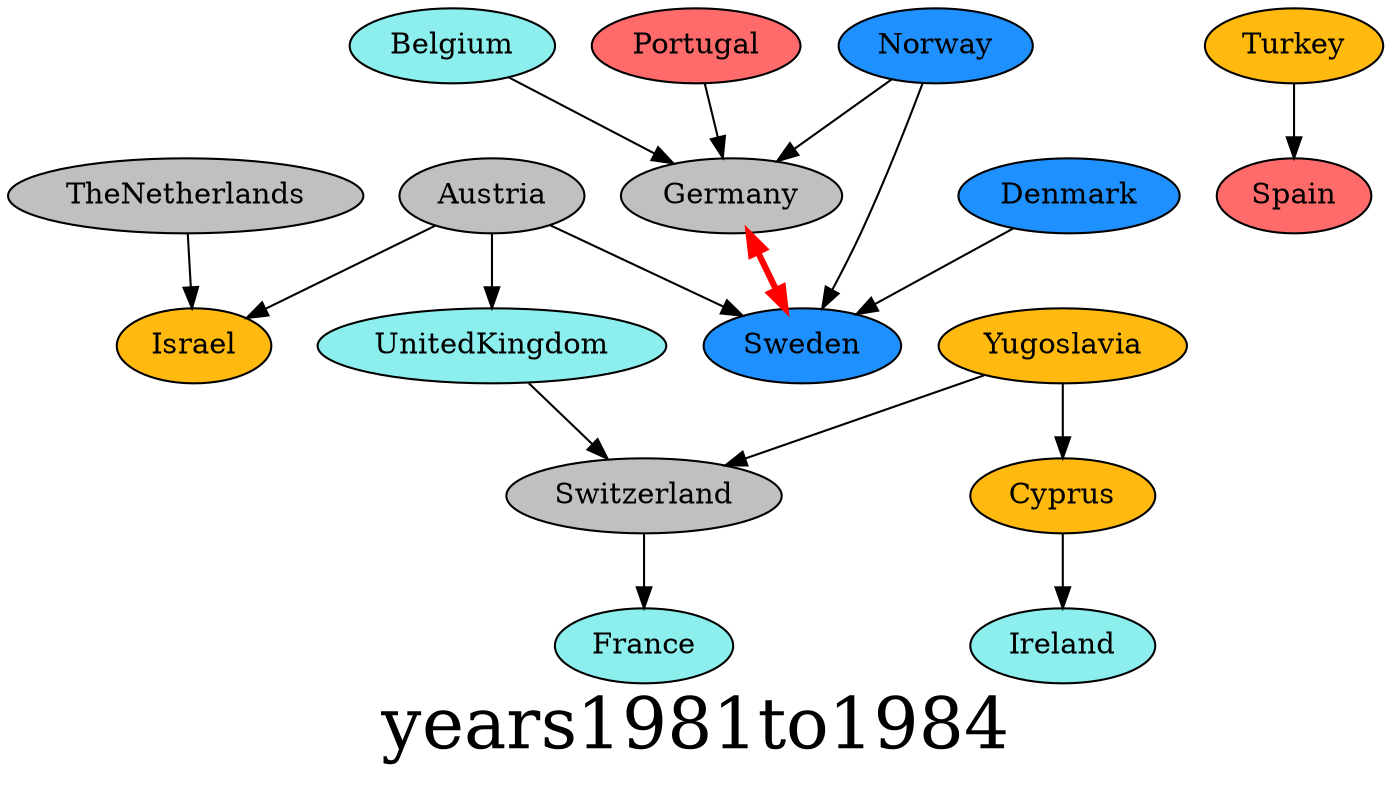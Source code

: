 digraph{ graph [label=years1981to1984, fontsize=34]; Austria [style=filled,fillcolor=gray]; Israel [style=filled,fillcolor=darkgoldenrod1]; Austria [style=filled,fillcolor=gray]; Sweden [style=filled,fillcolor=dodgerblue]; Austria [style=filled,fillcolor=gray]; UnitedKingdom [style=filled,fillcolor=darkslategray2]; Belgium [style=filled,fillcolor=darkslategray2]; Germany [style=filled,fillcolor=gray]; Cyprus [style=filled,fillcolor=darkgoldenrod1]; Ireland [style=filled,fillcolor=darkslategray2]; Denmark [style=filled,fillcolor=dodgerblue]; Sweden [style=filled,fillcolor=dodgerblue]; Germany [style=filled,fillcolor=gray]; Sweden [style=filled,fillcolor=dodgerblue]; Norway [style=filled,fillcolor=dodgerblue]; Germany [style=filled,fillcolor=gray]; Norway [style=filled,fillcolor=dodgerblue]; Sweden [style=filled,fillcolor=dodgerblue]; Portugal [style=filled,fillcolor=indianred1]; Germany [style=filled,fillcolor=gray]; Sweden [style=filled,fillcolor=dodgerblue]; Germany [style=filled,fillcolor=gray]; Switzerland [style=filled,fillcolor=gray]; France [style=filled,fillcolor=darkslategray2]; TheNetherlands [style=filled,fillcolor=gray]; Israel [style=filled,fillcolor=darkgoldenrod1]; Turkey [style=filled,fillcolor=darkgoldenrod1]; Spain [style=filled,fillcolor=indianred1]; UnitedKingdom [style=filled,fillcolor=darkslategray2]; Switzerland [style=filled,fillcolor=gray]; Yugoslavia [style=filled,fillcolor=darkgoldenrod1]; Cyprus [style=filled,fillcolor=darkgoldenrod1]; Yugoslavia [style=filled,fillcolor=darkgoldenrod1]; Switzerland [style=filled,fillcolor=gray]; Germany->Sweden [dir=both color=red penwidth=3];Austria->Israel;Austria->Sweden;Austria->UnitedKingdom;Belgium->Germany;Cyprus->Ireland;Denmark->Sweden;Norway->Germany;Norway->Sweden;Portugal->Germany;Switzerland->France;TheNetherlands->Israel;Turkey->Spain;UnitedKingdom->Switzerland;Yugoslavia->Cyprus;Yugoslavia->Switzerland;}
